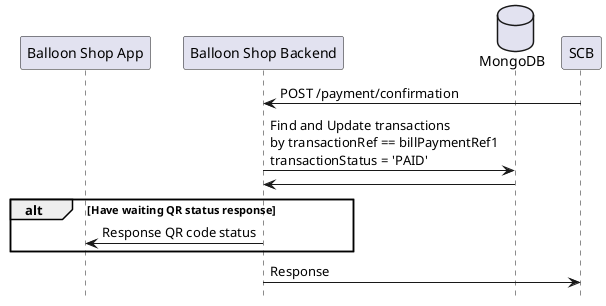 @startuml payment_confirmation
hide footbox
participant "Balloon Shop App" as app
participant "Balloon Shop Backend" as backend
database "MongoDB" as db
participant "SCB" as scb

scb -> backend: POST /payment/confirmation
backend -> db: Find and Update transactions\nby transactionRef == billPaymentRef1\ntransactionStatus = 'PAID'
db -> backend: 
alt Have waiting QR status response
backend -> app: Response QR code status
end
backend -> scb: Response

@enduml